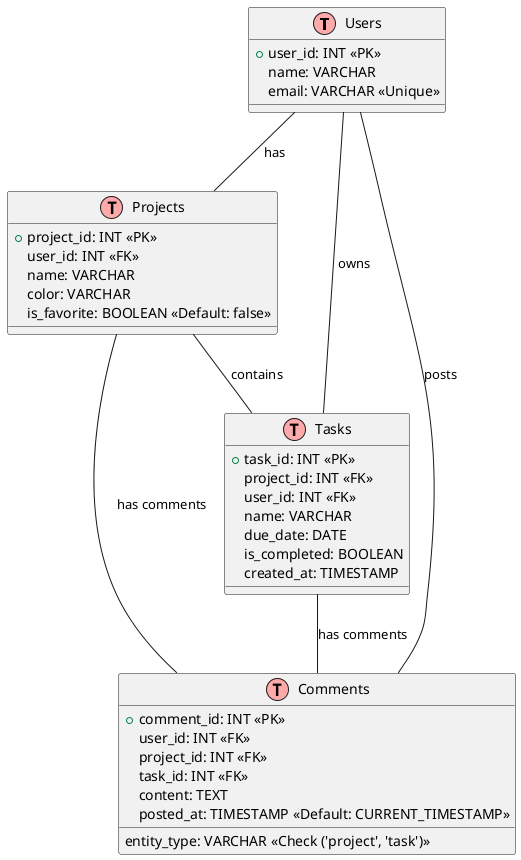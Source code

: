 @startuml
!define Table(name) class name << (T,#FFAAAA) >>

Table(Users) {
  +user_id: INT <<PK>>
  name: VARCHAR
  email: VARCHAR <<Unique>>
}

Table(Projects) {
  +project_id: INT <<PK>>
  user_id: INT <<FK>> 
  name: VARCHAR
  color: VARCHAR
  is_favorite: BOOLEAN <<Default: false>>
}

Table(Tasks) {
  +task_id: INT <<PK>>
  project_id: INT <<FK>>
  user_id: INT <<FK>>
  name: VARCHAR
  due_date: DATE
  is_completed: BOOLEAN
  created_at: TIMESTAMP
}

Table(Comments) {
  +comment_id: INT <<PK>>
  user_id: INT <<FK>>
  project_id: INT <<FK>> 
  task_id: INT <<FK>> 
  content: TEXT
  posted_at: TIMESTAMP <<Default: CURRENT_TIMESTAMP>>
  entity_type: VARCHAR <<Check ('project', 'task')>>
}

Users -- Projects : "has"
Projects -- Tasks : "contains"
Users -- Tasks : "owns"
Users -- Comments : "posts"
Projects -- Comments : "has comments"
Tasks -- Comments : "has comments"

@enduml

